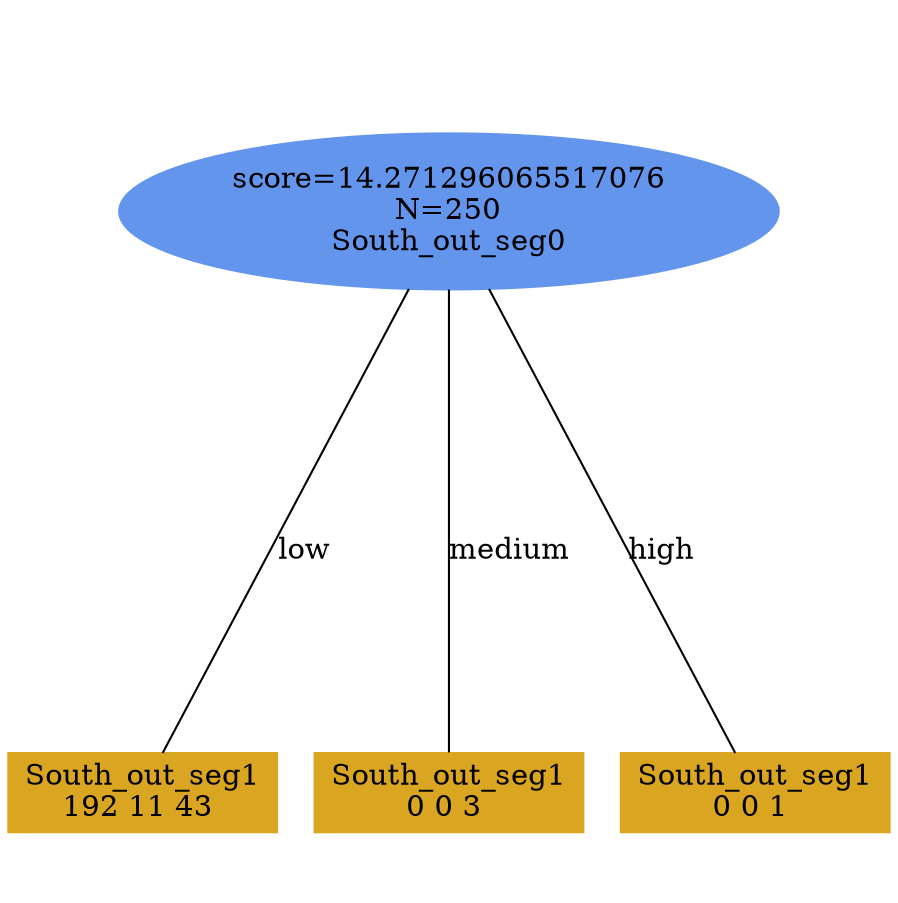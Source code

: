 digraph "DD" {
size = "7.5,10"
ratio=1.0;
center = true;
edge [dir = none];
{ rank = same; node [shape=ellipse, style=filled, color=cornflowerblue];"2304" [label="score=14.271296065517076\nN=250\nSouth_out_seg0"];}
{ rank = same; node [shape=box, style=filled, color=goldenrod];"2305" [label="South_out_seg1\n192 11 43 "];}
{ rank = same; node [shape=box, style=filled, color=goldenrod];"2306" [label="South_out_seg1\n0 0 3 "];}
{ rank = same; node [shape=box, style=filled, color=goldenrod];"2307" [label="South_out_seg1\n0 0 1 "];}
"2304" -> "2305" [label = "low"];
"2304" -> "2306" [label = "medium"];
"2304" -> "2307" [label = "high"];

}